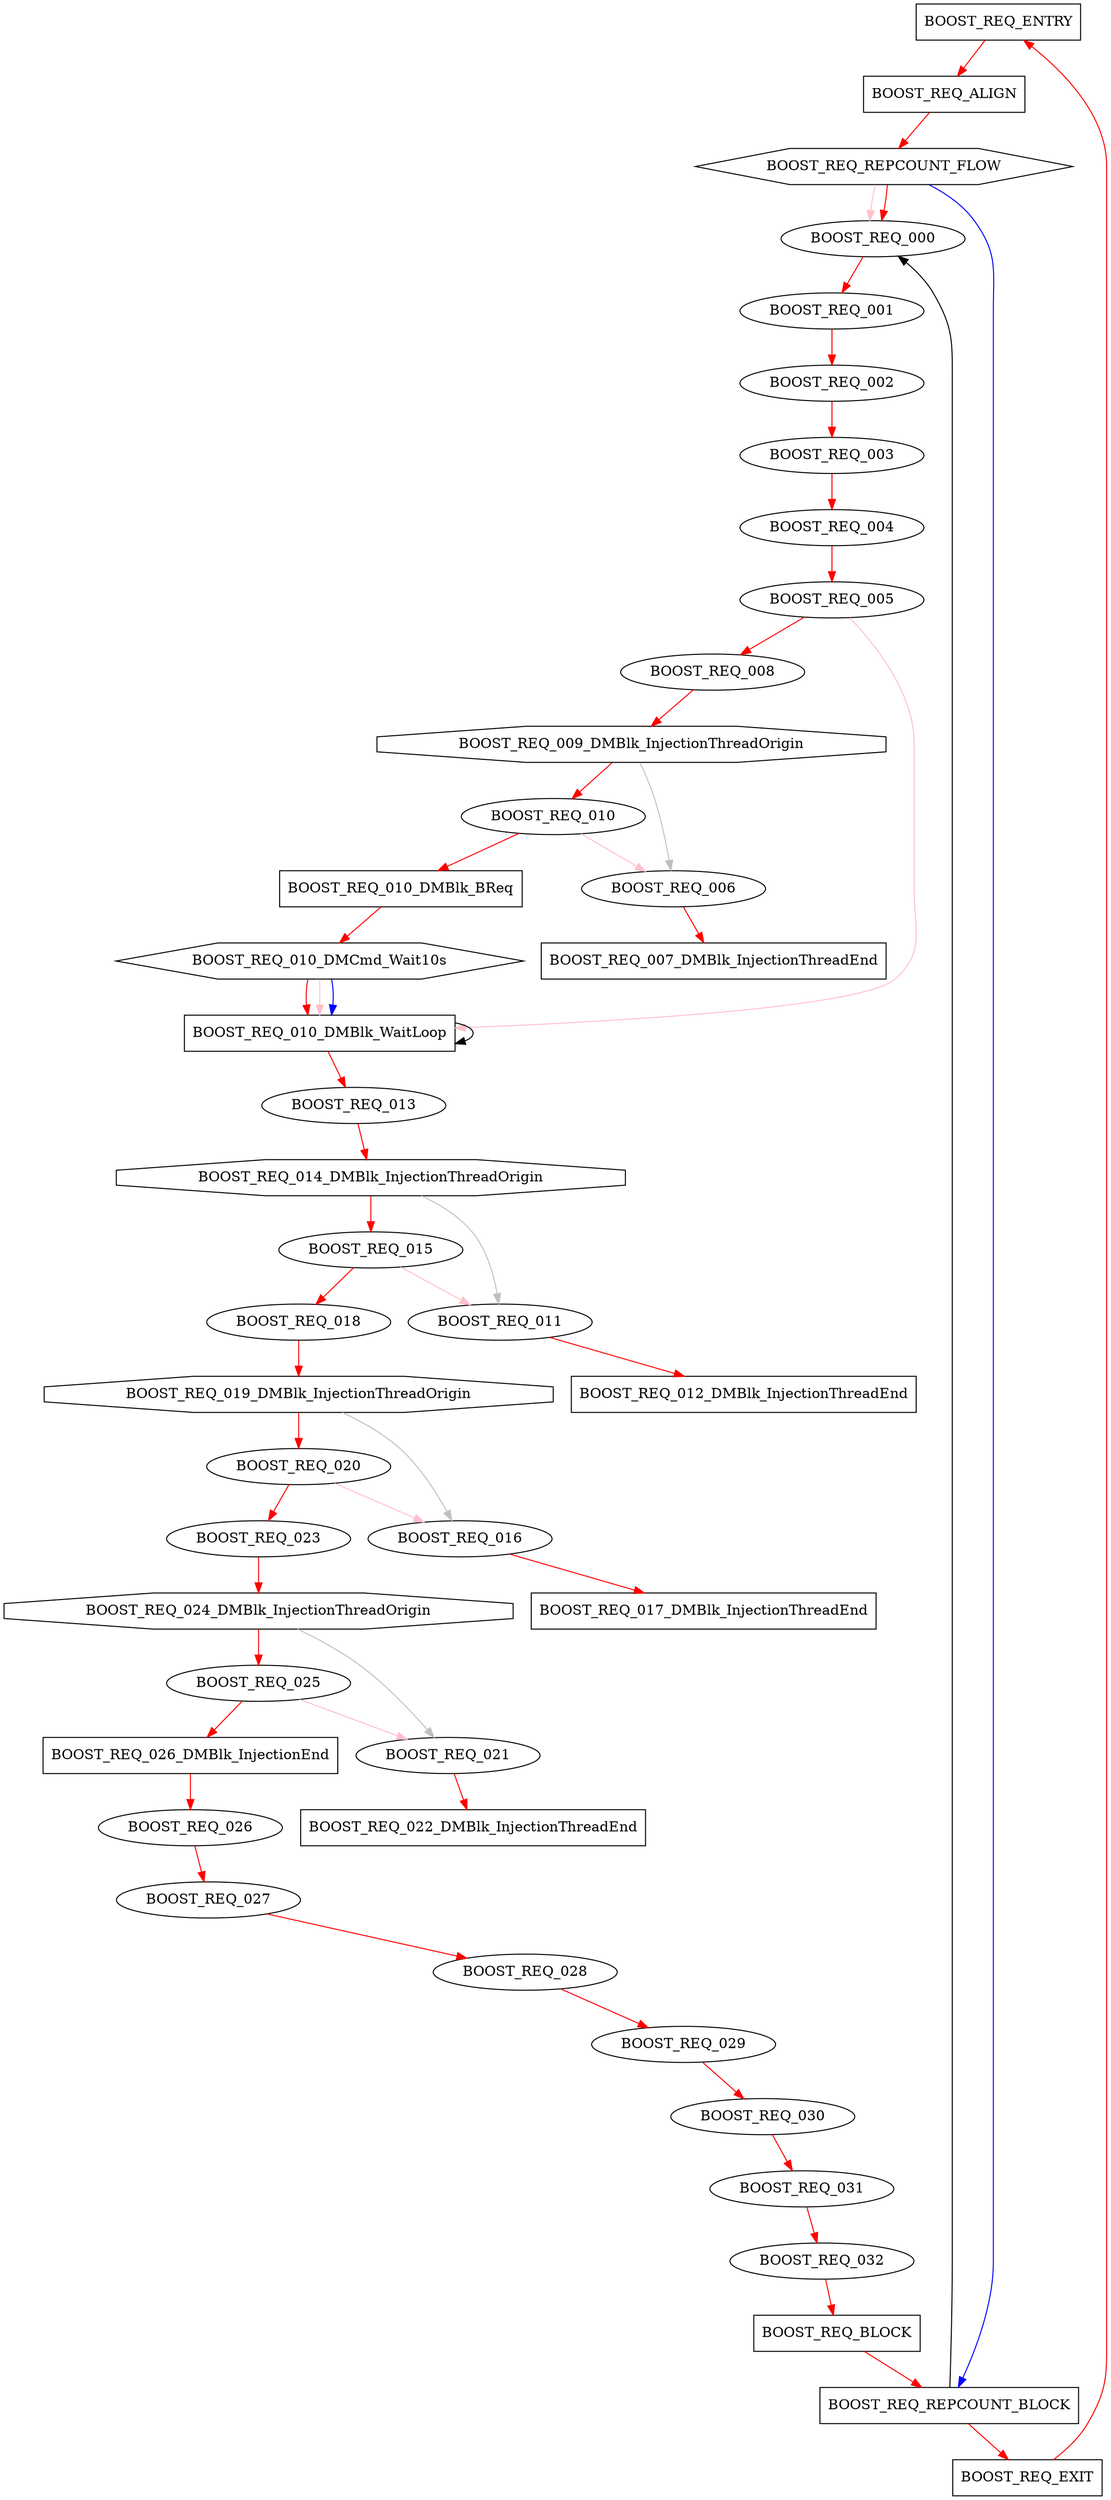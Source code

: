 digraph g {
  name="BOOST_REQ";
  "BOOST_REQ_ENTRY" [ type="block" cpu="0" patentry="true" patexit="false" pattern="BOOST_REQ" tperiod="10000" qlo="0" qhi="0" qil="0" shape="rectangle" ];
  "BOOST_REQ_ALIGN" [ type="blockalign" cpu="0" patentry="false" patexit="false" pattern="BOOST_REQ" tperiod="10000" qlo="0" qhi="0" qil="0" shape="rectangle" ];
  "BOOST_REQ_EXIT" [ type="block" cpu="0" patentry="false" patexit="true" pattern="BOOST_REQ" tperiod="10000" qlo="1" qhi="0" qil="0" shape="rectangle" ];
  "BOOST_REQ_000" [ type="tmsg" cpu="0" patentry="false" patexit="false" pattern="BOOST_REQ" toffs="0" gid="300" par="0x40000000000" sid="36" bpid="6" evtno="255" beamin="false" bpcstart="false" fid="1" reqnobeam="0" vacc="0" ];
  "BOOST_REQ_REPCOUNT_FLOW" [ type="flow" cpu="0" patentry="false" patexit="false" pattern="BOOST_REQ" qty="0" toffs="0" tvalid="0" vabs="true" shape="hexagon" ];
  "BOOST_REQ_REPCOUNT_BLOCK" [ type="block" cpu="0" patentry="false" patexit="false" pattern="BOOST_REQ" tperiod="10000" qlo="1" qhi="0" qil="0" shape="rectangle" ];
  "BOOST_REQ_001" [ type="tmsg" cpu="0" patentry="false" patexit="false" pattern="BOOST_REQ" toffs="0" gid="300" par="0x40000000000" sid="36" bpid="6" evtno="259" beamin="false" bpcstart="false" fid="1" reqnobeam="0" vacc="0" ];
  "BOOST_REQ_002" [ type="tmsg" cpu="0" patentry="false" patexit="false" pattern="BOOST_REQ" toffs="200000" gid="300" par="0x40000000000" sid="36" bpid="6" evtno="245" beamin="false" bpcstart="false" fid="1" reqnobeam="0" vacc="0" ];
  "BOOST_REQ_003" [ type="tmsg" cpu="0" patentry="false" patexit="false" pattern="BOOST_REQ" toffs="20000000" gid="300" par="0x40000000000" sid="31" bpid="0" evtno="256" beamin="true" bpcstart="false" fid="1" reqnobeam="0" vacc="0" ];
  "BOOST_REQ_004" [ type="tmsg" cpu="0" patentry="false" patexit="false" pattern="BOOST_REQ" toffs="20000008" gid="300" par="0x40000000000" sid="31" bpid="0" evtno="512" beamin="true" bpcstart="false" fid="1" reqnobeam="0" vacc="0" ];
  "BOOST_REQ_005" [ type="tmsg" cpu="0" patentry="false" patexit="false" pattern="BOOST_REQ" toffs="20000024" gid="300" par="0x40000000000" sid="31" bpid="0" evtno="350" beamin="true" bpcstart="false" fid="1" reqnobeam="0" vacc="4" ];
  "BOOST_REQ_008" [ type="tmsg" cpu="0" patentry="false" patexit="false" pattern="BOOST_REQ" toffs="308000000" gid="300" par="0x40000000000" sid="32" bpid="1" evtno="256" beamin="true" bpcstart="false" fid="1" reqnobeam="0" vacc="0" ];
  "BOOST_REQ_009_DMBlk_InjectionThreadOrigin" [ type="origin" cpu="0" patentry="false" patexit="false" pattern="BOOST_REQ" thread="1" toffs="366000008" shape="octagon" ];
  "BOOST_REQ_010" [ type="tmsg" cpu="0" patentry="false" patexit="false" pattern="BOOST_REQ" toffs="366000024" gid="300" par="0x40000000001" sid="32" bpid="1" evtno="352" beamin="true" bpcstart="false" fid="1" reqnobeam="0" vacc="4" ];
  

  "BOOST_REQ_010_DMBlk_BReq" [ type="block" cpu="0" patentry="false" patexit="false" pattern="BOOST_REQ" tperiod="366010000" qlo="0" qhi="0" qil="0" shape="rectangle" ];
  //"DEBUG_StThrT1"   [type="startthread", cpu="0",  pattern="BOOST_REQ", patentry="0", toffs=  0, startoffs=0;       thread=1];
  
  "BOOST_REQ_010_DMCmd_Wait10s" [ type="flow" cpu="0" patentry="false" patexit="false" pattern="BOOST_REQ" qty="1000000" toffs="0" tvalid="0" vabs="true" shape="hexagon" ];
  "BOOST_REQ_010_DMBlk_WaitLoop" [ type="block" cpu="0" patentry="false" patexit="false" pattern="BOOST_REQ" tperiod="10000" qlo="1" qhi="1" qil="1" shape="rectangle" ];
  "BOOST_REQ_013" [ type="tmsg" cpu="0" patentry="false" patexit="false" pattern="BOOST_REQ" toffs="269999976" gid="300" par="0x40000000000" sid="33" bpid="2" evtno="256" beamin="true" bpcstart="false" fid="1" reqnobeam="0" vacc="0" ];
  "BOOST_REQ_014_DMBlk_InjectionThreadOrigin" [ type="origin" cpu="0" patentry="false" patexit="false" pattern="BOOST_REQ" thread="1" toffs="269999984" shape="octagon" ];
  "BOOST_REQ_015" [ type="tmsg" cpu="0" patentry="false" patexit="false" pattern="BOOST_REQ" toffs="270000000" gid="300" par="0x40000000001" sid="33" bpid="2" evtno="354" beamin="true" bpcstart="false" fid="1" reqnobeam="0" vacc="4" ];
  "BOOST_REQ_018" [ type="tmsg" cpu="0" patentry="false" patexit="false" pattern="BOOST_REQ" toffs="597999976" gid="300" par="0x40000000000" sid="34" bpid="3" evtno="256" beamin="true" bpcstart="false" fid="1" reqnobeam="0" vacc="0" ];
  "BOOST_REQ_019_DMBlk_InjectionThreadOrigin" [ type="origin" cpu="0" patentry="false" patexit="false" pattern="BOOST_REQ" thread="1" toffs="597999984" shape="octagon" ];
  "BOOST_REQ_020" [ type="tmsg" cpu="0" patentry="false" patexit="false" pattern="BOOST_REQ" toffs="598000000" gid="300" par="0x40000000001" sid="34" bpid="3" evtno="354" beamin="true" bpcstart="false" fid="1" reqnobeam="0" vacc="4" ];
  "BOOST_REQ_023" [ type="tmsg" cpu="0" patentry="false" patexit="false" pattern="BOOST_REQ" toffs="925999976" gid="300" par="0x40000000000" sid="35" bpid="4" evtno="256" beamin="true" bpcstart="false" fid="1" reqnobeam="0" vacc="0" ];
  "BOOST_REQ_024_DMBlk_InjectionThreadOrigin" [ type="origin" cpu="0" patentry="false" patexit="false" pattern="BOOST_REQ" thread="1" toffs="925999984" shape="octagon" ];
  "BOOST_REQ_025" [ type="tmsg" cpu="0" patentry="false" patexit="false" pattern="BOOST_REQ" toffs="926000000" gid="300" par="0x40000000001" sid="35" bpid="4" evtno="354" beamin="true" bpcstart="false" fid="1" reqnobeam="0" vacc="4" ];
  "BOOST_REQ_026_DMBlk_InjectionEnd" [ type="blockalign" cpu="0" patentry="false" patexit="false" pattern="BOOST_REQ" tperiod="936000000" qlo="1" qhi="1" qil="1" shape="rectangle" ];
  "BOOST_REQ_026" [ type="tmsg" cpu="0" patentry="false" patexit="false" pattern="BOOST_REQ" toffs="0" gid="300" par="0x40000000000" sid="35" bpid="4" evtno="351" beamin="true" bpcstart="false" fid="1" reqnobeam="0" vacc="0" ];
  "BOOST_REQ_027" [ type="tmsg" cpu="0" patentry="false" patexit="false" pattern="BOOST_REQ" toffs="303999976" gid="300" par="0x40000000000" sid="36" bpid="5" evtno="512" beamin="true" bpcstart="false" fid="1" reqnobeam="0" vacc="0" ];
  "BOOST_REQ_028" [ type="tmsg" cpu="0" patentry="false" patexit="false" pattern="BOOST_REQ" toffs="317999976" gid="300" par="0x40000000000" sid="36" bpid="5" evtno="256" beamin="true" bpcstart="false" fid="1" reqnobeam="0" vacc="0" ];
  "BOOST_REQ_029" [ type="tmsg" cpu="0" patentry="false" patexit="false" pattern="BOOST_REQ" toffs="347999976" gid="300" par="0x40000000000" sid="36" bpid="6" evtno="512" beamin="true" bpcstart="false" fid="1" reqnobeam="0" vacc="0" ];
  "BOOST_REQ_030" [ type="tmsg" cpu="0" patentry="false" patexit="false" pattern="BOOST_REQ" toffs="361999976" gid="300" par="0x40000000000" sid="36" bpid="6" evtno="256" beamin="true" bpcstart="false" fid="1" reqnobeam="0" vacc="0" ];
  "BOOST_REQ_031" [ type="tmsg" cpu="0" patentry="false" patexit="false" pattern="BOOST_REQ" toffs="654019976" gid="300" par="0x40000000000" sid="36" bpid="6" evtno="246" beamin="false" bpcstart="false" fid="1" reqnobeam="0" vacc="0" ];
  "BOOST_REQ_032" [ type="tmsg" cpu="0" patentry="false" patexit="false" pattern="BOOST_REQ" toffs="671999976" gid="300" par="0x40000000000" sid="36" bpid="6" evtno="258" beamin="false" bpcstart="false" fid="1" reqnobeam="0" vacc="0" ];
  "BOOST_REQ_BLOCK" [ type="block" cpu="0" patentry="false" patexit="false" pattern="BOOST_REQ" tperiod="712000000" qlo="0" qhi="0" qil="0" shape="rectangle" ];
  "BOOST_REQ_006" [ type="tmsg" cpu="0" patentry="false" patexit="false" pattern="BOOST_REQ" toffs="32" gid="300" par="0x40000000000" sid="32" bpid="1" evtno="39" beamin="true" bpcstart="false" fid="1" reqnobeam="0" vacc="0" ];
  "BOOST_REQ_007_DMBlk_InjectionThreadEnd" [ type="block" cpu="0" patentry="false" patexit="false" pattern="BOOST_REQ" tperiod="10000" qlo="0" qhi="0" qil="0" shape="rectangle" ];
  "BOOST_REQ_011" [ type="tmsg" cpu="0" patentry="false" patexit="false" pattern="BOOST_REQ" toffs="32" gid="300" par="0x40000000000" sid="33" bpid="2" evtno="39" beamin="true" bpcstart="false" fid="1" reqnobeam="0" vacc="0" ];
  "BOOST_REQ_012_DMBlk_InjectionThreadEnd" [ type="block" cpu="0" patentry="false" patexit="false" pattern="BOOST_REQ" tperiod="10000" qlo="0" qhi="0" qil="0" shape="rectangle" ];
  "BOOST_REQ_016" [ type="tmsg" cpu="0" patentry="false" patexit="false" pattern="BOOST_REQ" toffs="32" gid="300" par="0x40000000000" sid="34" bpid="3" evtno="39" beamin="true" bpcstart="false" fid="1" reqnobeam="0" vacc="0" ];
  "BOOST_REQ_017_DMBlk_InjectionThreadEnd" [ type="block" cpu="0" patentry="false" patexit="false" pattern="BOOST_REQ" tperiod="10000" qlo="0" qhi="0" qil="0" shape="rectangle" ];
  "BOOST_REQ_021" [ type="tmsg" cpu="0" patentry="false" patexit="false" pattern="BOOST_REQ" toffs="32" gid="300" par="0x40000000000" sid="35" bpid="4" evtno="39" beamin="true" bpcstart="false" fid="1" reqnobeam="0" vacc="0" ];
  "BOOST_REQ_022_DMBlk_InjectionThreadEnd" [ type="block" cpu="0" patentry="false" patexit="false" pattern="BOOST_REQ" tperiod="10000" qlo="0" qhi="0" qil="0" shape="rectangle" ];
  "BOOST_REQ_ENTRY" -> "BOOST_REQ_ALIGN" [ type="defdst" color="red" ];
  "BOOST_REQ_ALIGN" -> "BOOST_REQ_REPCOUNT_FLOW" [ type="defdst" color="red" ];
  "BOOST_REQ_REPCOUNT_FLOW" -> "BOOST_REQ_000" [ type="flowdst" color="pink" ];
  "BOOST_REQ_REPCOUNT_FLOW" -> "BOOST_REQ_REPCOUNT_BLOCK" [ type="target" color="blue" ];
  "BOOST_REQ_REPCOUNT_BLOCK" -> "BOOST_REQ_000" [ type="altdst" ];
  "BOOST_REQ_REPCOUNT_FLOW" -> "BOOST_REQ_000" [ type="defdst" color="red" ];
  "BOOST_REQ_000" -> "BOOST_REQ_001" [ type="defdst" color="red" ];
  "BOOST_REQ_001" -> "BOOST_REQ_002" [ type="defdst" color="red" ];
  "BOOST_REQ_002" -> "BOOST_REQ_003" [ type="defdst" color="red" ];
  "BOOST_REQ_003" -> "BOOST_REQ_004" [ type="defdst" color="red" ];
  "BOOST_REQ_004" -> "BOOST_REQ_005" [ type="defdst" color="red" ];
  "BOOST_REQ_005" -> "BOOST_REQ_008" [ type="defdst" color="red" ];
  "BOOST_REQ_008" -> "BOOST_REQ_009_DMBlk_InjectionThreadOrigin" [ type="defdst" color="red" ];
  "BOOST_REQ_009_DMBlk_InjectionThreadOrigin" -> "BOOST_REQ_010" [ type="defdst" color="red" ];
  "BOOST_REQ_010" -> "BOOST_REQ_010_DMBlk_BReq" [ type="defdst" color="red" ];

  //"BOOST_REQ_010_DMBlk_BReq" -> "DEBUG_StThrT1" [ type="defdst" color="red" ];
  //"DEBUG_StThrT1" -> "BOOST_REQ_010_DMCmd_Wait10s" [ type="defdst" color="red" ];
  "BOOST_REQ_010_DMBlk_BReq" -> "BOOST_REQ_010_DMCmd_Wait10s" [ type="defdst" color="red" ];
  


  "BOOST_REQ_010_DMCmd_Wait10s" -> "BOOST_REQ_010_DMBlk_WaitLoop" [ type="defdst" color="red" ];
  "BOOST_REQ_010_DMCmd_Wait10s" -> "BOOST_REQ_010_DMBlk_WaitLoop" [ type="flowdst" color="pink" ];
  "BOOST_REQ_010_DMCmd_Wait10s" -> "BOOST_REQ_010_DMBlk_WaitLoop" [ type="target" color="blue" ];
  "BOOST_REQ_010_DMBlk_WaitLoop" -> "BOOST_REQ_010_DMBlk_WaitLoop" [ type="altdst" ];
  "BOOST_REQ_005" -> "BOOST_REQ_010_DMBlk_WaitLoop" [ type="dynpar0" color="pink" ];
  "BOOST_REQ_010_DMBlk_WaitLoop" -> "BOOST_REQ_013" [ type="defdst" color="red" ];
  "BOOST_REQ_013" -> "BOOST_REQ_014_DMBlk_InjectionThreadOrigin" [ type="defdst" color="red" ];
  "BOOST_REQ_014_DMBlk_InjectionThreadOrigin" -> "BOOST_REQ_015" [ type="defdst" color="red" ];
  "BOOST_REQ_015" -> "BOOST_REQ_018" [ type="defdst" color="red" ];
  "BOOST_REQ_018" -> "BOOST_REQ_019_DMBlk_InjectionThreadOrigin" [ type="defdst" color="red" ];
  "BOOST_REQ_019_DMBlk_InjectionThreadOrigin" -> "BOOST_REQ_020" [ type="defdst" color="red" ];
  "BOOST_REQ_020" -> "BOOST_REQ_023" [ type="defdst" color="red" ];
  "BOOST_REQ_023" -> "BOOST_REQ_024_DMBlk_InjectionThreadOrigin" [ type="defdst" color="red" ];
  "BOOST_REQ_024_DMBlk_InjectionThreadOrigin" -> "BOOST_REQ_025" [ type="defdst" color="red" ];
  "BOOST_REQ_025" -> "BOOST_REQ_026_DMBlk_InjectionEnd" [ type="defdst" color="red" ];
  "BOOST_REQ_026_DMBlk_InjectionEnd" -> "BOOST_REQ_026" [ type="defdst" color="red" ];
  "BOOST_REQ_026" -> "BOOST_REQ_027" [ type="defdst" color="red" ];
  "BOOST_REQ_027" -> "BOOST_REQ_028" [ type="defdst" color="red" ];
  "BOOST_REQ_028" -> "BOOST_REQ_029" [ type="defdst" color="red" ];
  "BOOST_REQ_029" -> "BOOST_REQ_030" [ type="defdst" color="red" ];
  "BOOST_REQ_030" -> "BOOST_REQ_031" [ type="defdst" color="red" ];
  "BOOST_REQ_031" -> "BOOST_REQ_032" [ type="defdst" color="red" ];
  "BOOST_REQ_032" -> "BOOST_REQ_BLOCK" [ type="defdst" color="red" ];
  "BOOST_REQ_010" -> "BOOST_REQ_006" [ type="dynpar1" color="pink" ];
  "BOOST_REQ_009_DMBlk_InjectionThreadOrigin" -> "BOOST_REQ_006" [ type="origindst" color="gray" ];
  "BOOST_REQ_006" -> "BOOST_REQ_007_DMBlk_InjectionThreadEnd" [ type="defdst" color="red" ];
  "BOOST_REQ_015" -> "BOOST_REQ_011" [ type="dynpar1" color="pink" ];
  "BOOST_REQ_014_DMBlk_InjectionThreadOrigin" -> "BOOST_REQ_011" [ type="origindst" color="gray" ];
  "BOOST_REQ_011" -> "BOOST_REQ_012_DMBlk_InjectionThreadEnd" [ type="defdst" color="red" ];
  "BOOST_REQ_020" -> "BOOST_REQ_016" [ type="dynpar1" color="pink" ];
  "BOOST_REQ_019_DMBlk_InjectionThreadOrigin" -> "BOOST_REQ_016" [ type="origindst" color="gray" ];
  "BOOST_REQ_016" -> "BOOST_REQ_017_DMBlk_InjectionThreadEnd" [ type="defdst" color="red" ];
  "BOOST_REQ_025" -> "BOOST_REQ_021" [ type="dynpar1" color="pink" ];
  "BOOST_REQ_024_DMBlk_InjectionThreadOrigin" -> "BOOST_REQ_021" [ type="origindst" color="gray" ];
  "BOOST_REQ_021" -> "BOOST_REQ_022_DMBlk_InjectionThreadEnd" [ type="defdst" color="red" ];
  "BOOST_REQ_BLOCK" -> "BOOST_REQ_REPCOUNT_BLOCK" [ type="defdst" color="red" ];
  "BOOST_REQ_REPCOUNT_BLOCK" -> "BOOST_REQ_EXIT" [ type="defdst" color="red" ];

  "BOOST_REQ_EXIT" -> "BOOST_REQ_ENTRY" [ type="defdst" color="red" ];

}

